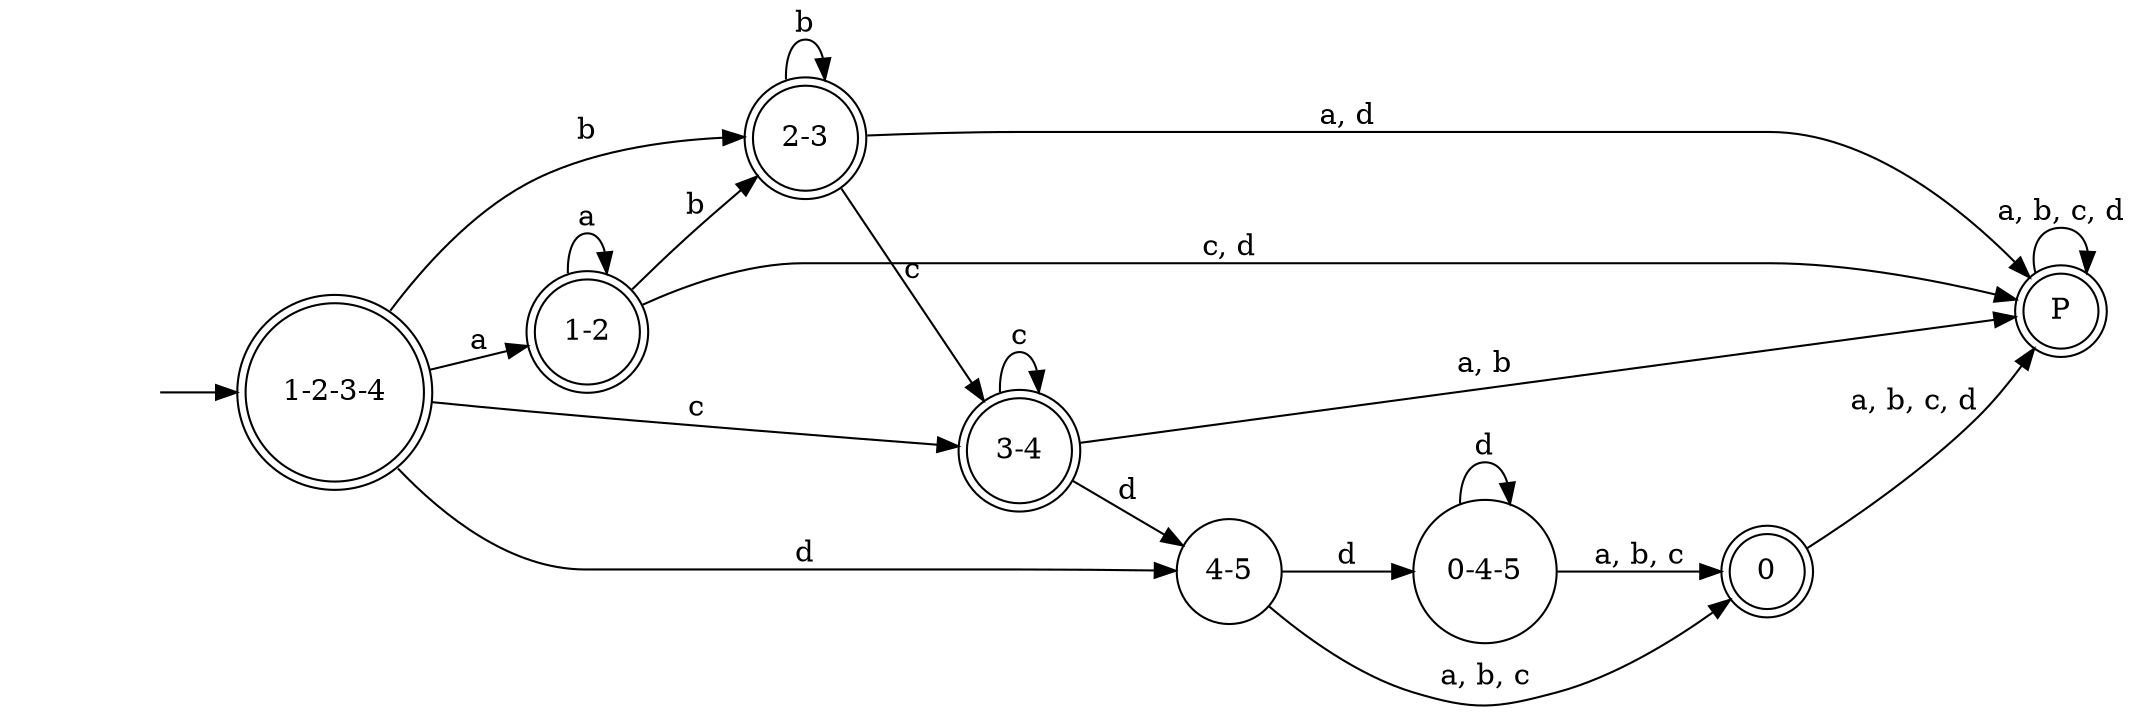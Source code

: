 digraph finite_state_machine { rankdir=LR
	node [shape=doublecircle]
	"1-2-3-4"
	"2-3"
	"1-2"
	"0"
	"3-4"
	"P"

	node [shape=circle]
	fake0 [style=invisible]
	fake0 -> "1-2-3-4"

	"1-2-3-4" -> "1-2" [label="a"] 
	"1-2-3-4" -> "2-3" [label="b"] 
	"1-2-3-4" -> "3-4" [label="c"] 
	"1-2-3-4" -> "4-5" [label="d"] 
	"2-3" -> "P" [label="a, d"] 
	"2-3" -> "2-3" [label="b"] 
	"2-3" -> "3-4" [label="c"] 
	"1-2" -> "1-2" [label="a"] 
	"1-2" -> "2-3" [label="b"] 
	"1-2" -> "P" [label="c, d"] 
	"4-5" -> "0" [label="a, b, c"] 
	"4-5" -> "0-4-5" [label="d"] 
	"0-4-5" -> "0" [label="a, b, c"] 
	"0-4-5" -> "0-4-5" [label="d"] 
	"0" -> "P" [label="a, b, c, d"] 
	"3-4" -> "P" [label="a, b"] 
	"3-4" -> "3-4" [label="c"] 
	"3-4" -> "4-5" [label="d"] 
	"P" -> "P" [label="a, b, c, d"] 
}
